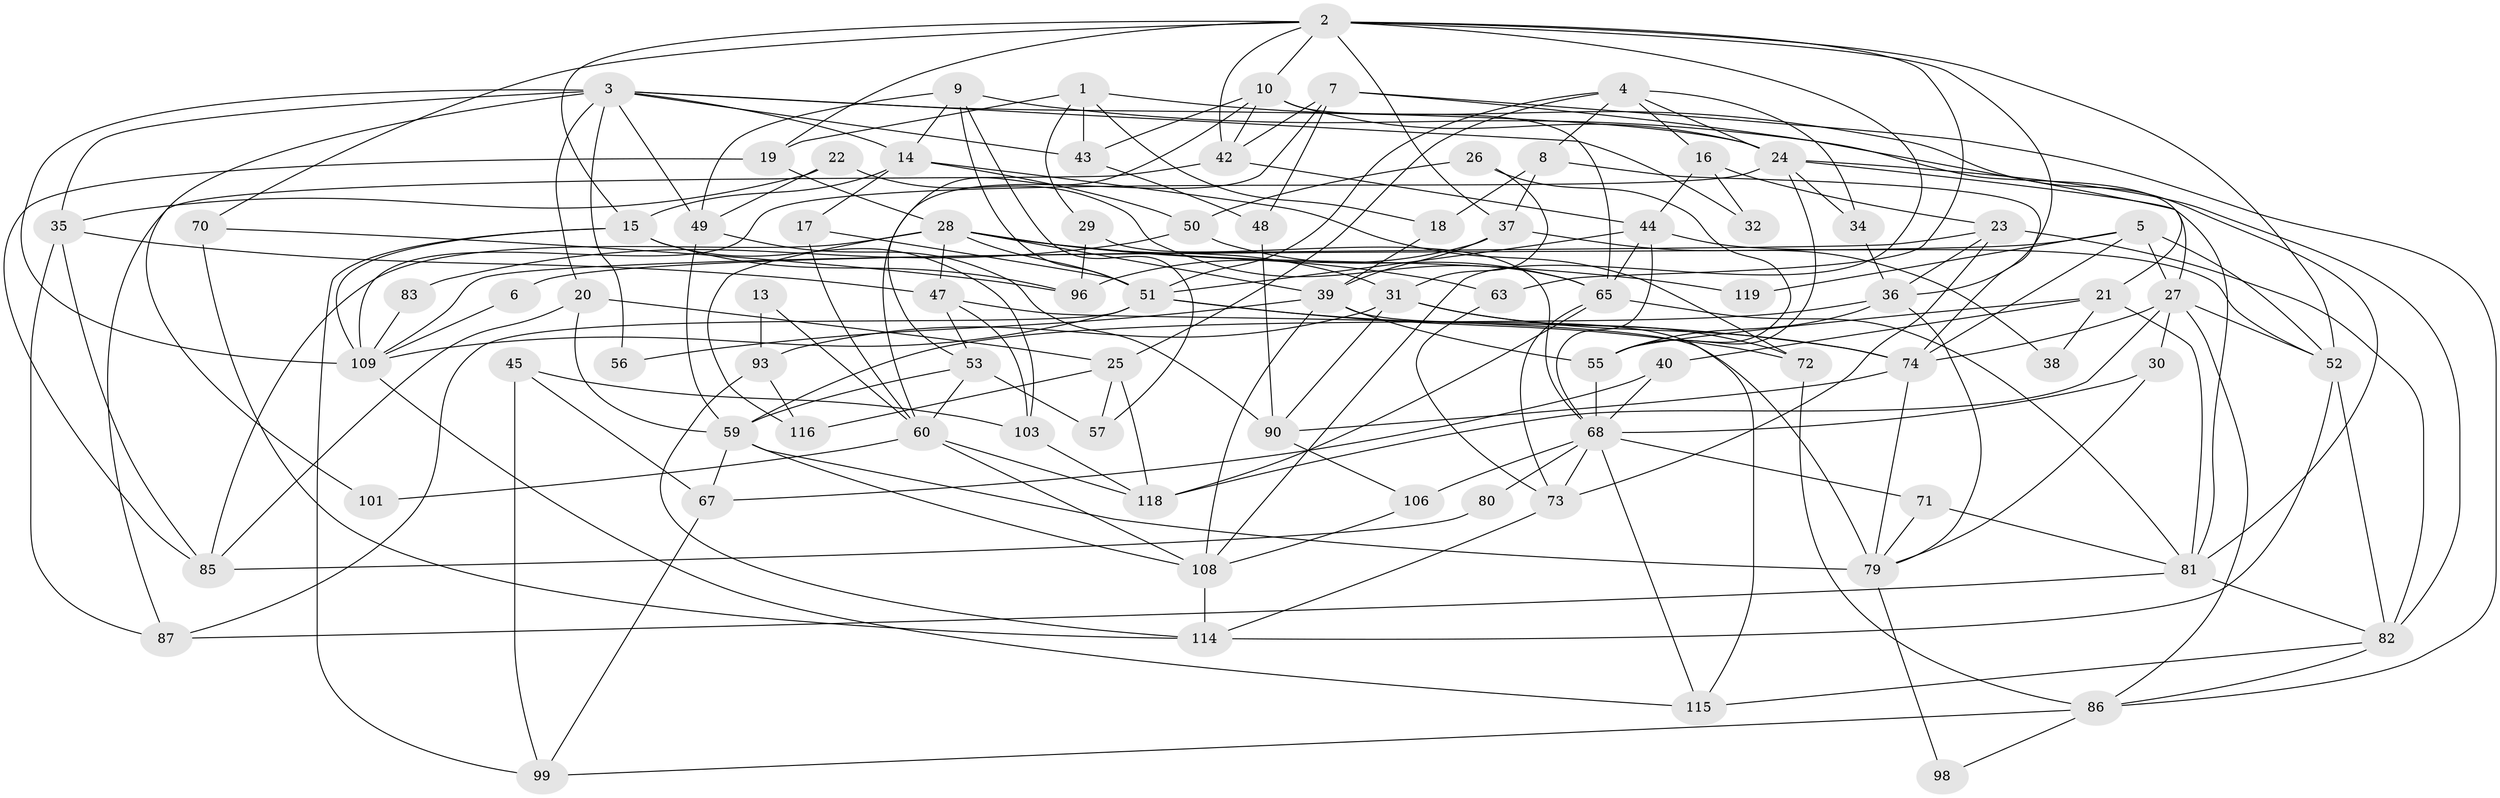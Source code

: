// Generated by graph-tools (version 1.1) at 2025/52/02/27/25 19:52:05]
// undirected, 85 vertices, 203 edges
graph export_dot {
graph [start="1"]
  node [color=gray90,style=filled];
  1;
  2 [super="+11"];
  3 [super="+113"];
  4 [super="+76"];
  5 [super="+12"];
  6;
  7 [super="+62"];
  8;
  9 [super="+105"];
  10 [super="+41"];
  13;
  14 [super="+84"];
  15;
  16;
  17;
  18;
  19;
  20 [super="+58"];
  21;
  22;
  23;
  24 [super="+92"];
  25 [super="+107"];
  26;
  27 [super="+112"];
  28 [super="+33"];
  29;
  30;
  31 [super="+121"];
  32;
  34 [super="+111"];
  35 [super="+95"];
  36 [super="+64"];
  37;
  38;
  39 [super="+46"];
  40;
  42;
  43 [super="+54"];
  44 [super="+102"];
  45 [super="+94"];
  47;
  48;
  49;
  50;
  51 [super="+100"];
  52 [super="+61"];
  53 [super="+89"];
  55 [super="+117"];
  56;
  57;
  59 [super="+75"];
  60 [super="+66"];
  63;
  65 [super="+69"];
  67;
  68 [super="+78"];
  70;
  71;
  72 [super="+88"];
  73;
  74 [super="+77"];
  79 [super="+91"];
  80;
  81;
  82 [super="+104"];
  83;
  85 [super="+97"];
  86;
  87;
  90;
  93;
  96;
  98;
  99 [super="+110"];
  101;
  103;
  106;
  108 [super="+120"];
  109 [super="+122"];
  114;
  115;
  116;
  118;
  119;
  1 -- 81;
  1 -- 19;
  1 -- 18;
  1 -- 29;
  1 -- 43;
  2 -- 42;
  2 -- 63;
  2 -- 70;
  2 -- 19;
  2 -- 52;
  2 -- 37;
  2 -- 10;
  2 -- 108;
  2 -- 15;
  2 -- 36;
  3 -- 14;
  3 -- 101;
  3 -- 32;
  3 -- 49;
  3 -- 35;
  3 -- 24;
  3 -- 56;
  3 -- 43;
  3 -- 109;
  3 -- 20;
  4 -- 8;
  4 -- 16;
  4 -- 24;
  4 -- 25;
  4 -- 51;
  4 -- 34;
  5 -- 74;
  5 -- 52;
  5 -- 6;
  5 -- 119;
  5 -- 27;
  6 -- 109;
  7 -- 60;
  7 -- 86;
  7 -- 42;
  7 -- 48;
  7 -- 21;
  8 -- 74;
  8 -- 37;
  8 -- 18;
  9 -- 49;
  9 -- 27;
  9 -- 14;
  9 -- 57;
  9 -- 51;
  10 -- 24;
  10 -- 42;
  10 -- 53;
  10 -- 43;
  10 -- 65;
  13 -- 93;
  13 -- 60;
  14 -- 15;
  14 -- 50;
  14 -- 17;
  14 -- 72;
  15 -- 96;
  15 -- 103;
  15 -- 109;
  15 -- 99;
  16 -- 23;
  16 -- 32;
  16 -- 44;
  17 -- 60;
  17 -- 51;
  18 -- 39;
  19 -- 85;
  19 -- 28;
  20 -- 25;
  20 -- 59;
  20 -- 85;
  21 -- 81;
  21 -- 38;
  21 -- 40;
  21 -- 55;
  22 -- 65;
  22 -- 49;
  22 -- 35;
  23 -- 73;
  23 -- 109;
  23 -- 82;
  23 -- 36;
  24 -- 82;
  24 -- 81;
  24 -- 109;
  24 -- 34;
  24 -- 55;
  25 -- 118;
  25 -- 116;
  25 -- 57;
  26 -- 50;
  26 -- 31;
  26 -- 55;
  27 -- 118;
  27 -- 30;
  27 -- 86;
  27 -- 52;
  27 -- 74;
  28 -- 39;
  28 -- 47;
  28 -- 85;
  28 -- 116;
  28 -- 119;
  28 -- 63;
  28 -- 31;
  28 -- 51;
  29 -- 96;
  29 -- 68;
  30 -- 68;
  30 -- 79;
  31 -- 72;
  31 -- 93;
  31 -- 90;
  31 -- 74;
  34 -- 36;
  35 -- 87;
  35 -- 85;
  35 -- 47;
  36 -- 55;
  36 -- 59;
  36 -- 79;
  37 -- 39;
  37 -- 38;
  37 -- 96;
  39 -- 56;
  39 -- 115;
  39 -- 108;
  39 -- 55;
  40 -- 67;
  40 -- 68;
  42 -- 87;
  42 -- 44;
  43 -- 48 [weight=2];
  44 -- 68;
  44 -- 65;
  44 -- 52;
  44 -- 51;
  45 -- 67;
  45 -- 103;
  45 -- 99;
  47 -- 79;
  47 -- 103;
  47 -- 53;
  48 -- 90;
  49 -- 90;
  49 -- 59;
  50 -- 83;
  50 -- 65;
  51 -- 72;
  51 -- 87;
  51 -- 109;
  51 -- 74;
  52 -- 82;
  52 -- 114;
  53 -- 57;
  53 -- 59;
  53 -- 60;
  55 -- 68;
  59 -- 108;
  59 -- 67;
  59 -- 79;
  60 -- 108;
  60 -- 101;
  60 -- 118;
  63 -- 73;
  65 -- 81;
  65 -- 73;
  65 -- 118;
  67 -- 99;
  68 -- 71;
  68 -- 80;
  68 -- 115;
  68 -- 73;
  68 -- 106;
  70 -- 96;
  70 -- 114;
  71 -- 81;
  71 -- 79;
  72 -- 86;
  73 -- 114;
  74 -- 90;
  74 -- 79;
  79 -- 98;
  80 -- 85;
  81 -- 87;
  81 -- 82;
  82 -- 115;
  82 -- 86;
  83 -- 109 [weight=2];
  86 -- 98;
  86 -- 99;
  90 -- 106;
  93 -- 114;
  93 -- 116;
  103 -- 118;
  106 -- 108;
  108 -- 114;
  109 -- 115;
}
